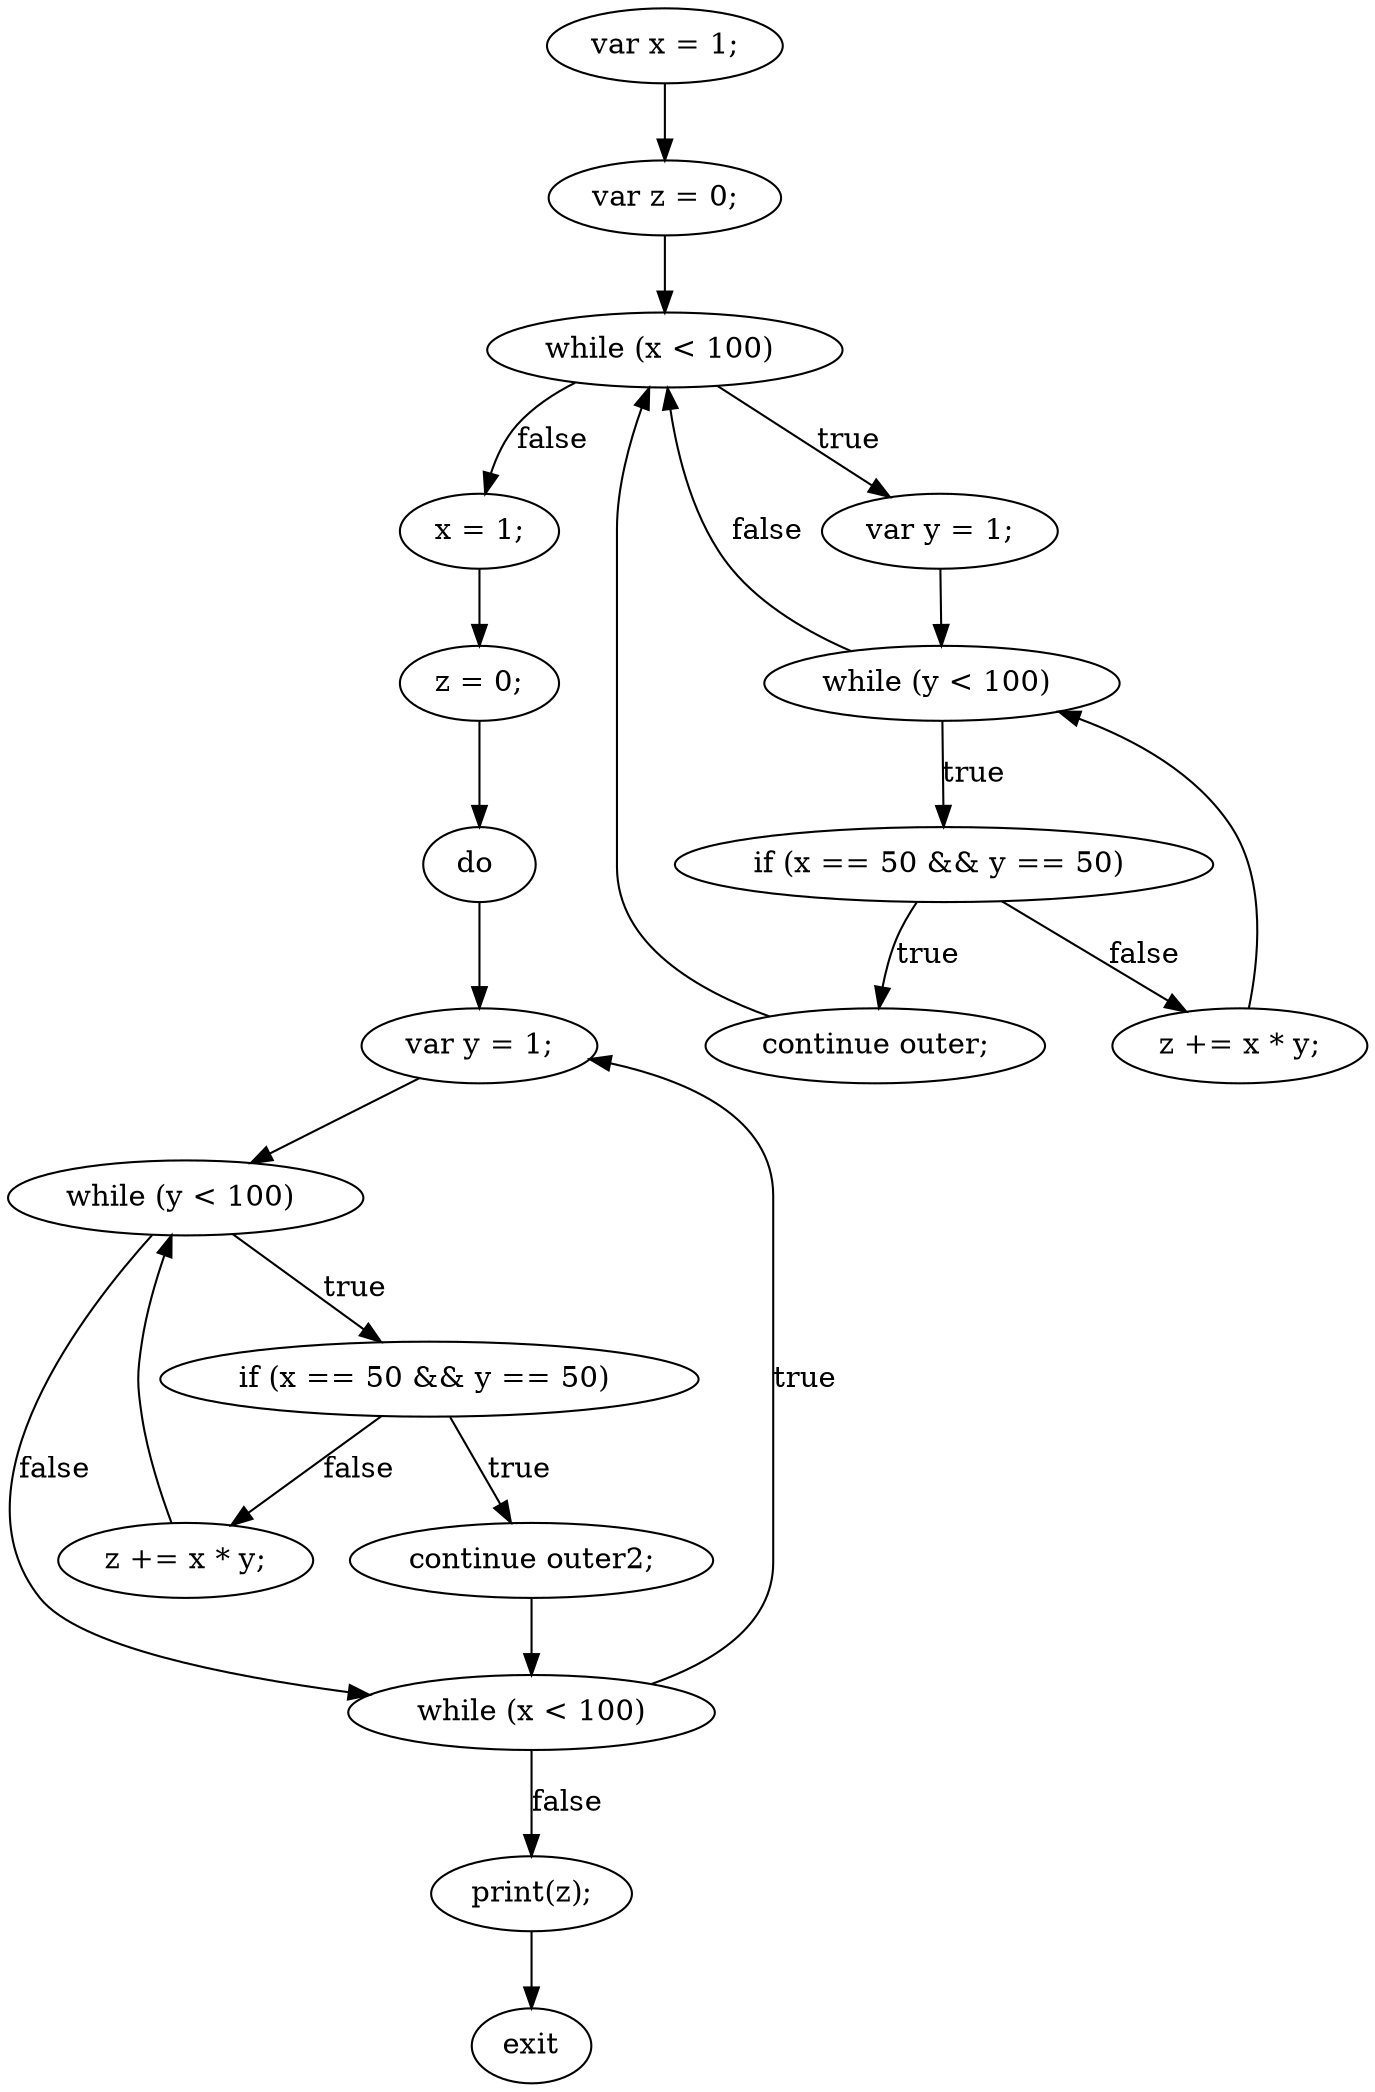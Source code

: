 digraph {
"0" [label="x = 1;\n"] 
"1" [label="do "] 
"2" [label="if (x == 50 && y == 50) "] 
"3" [label="z += x * y;\n"] 
"4" [label="continue outer2;\n"] 
"5" [label="var y = 1;\n"] 
"6" [label="while (y < 100) "] 
"7" [label="continue outer;\n"] 
"8" [label="var y = 1;\n"] 
"9" [label="var z = 0;\n"] 
"10" [label="var x = 1;\n"] 
"11" [label="while (y < 100) "] 
"12" [label="exit"] 
"13" [label="if (x == 50 && y == 50) "] 
"14" [label="z += x * y;\n"] 
"15" [label="while (x < 100) "] 
"16" [label="z = 0;\n"] 
"17" [label=" while (x < 100) "] 
"18" [label="print(z);\n"] 
"0" -> "16" [label=""] 
"1" -> "8" [label=""] 
"2" -> "4" [label="true"] 
"2" -> "14" [label="false"] 
"3" -> "11" [label=""] 
"4" -> "17" [label=""] 
"5" -> "11" [label=""] 
"6" -> "17" [label="false"] 
"6" -> "2" [label="true"] 
"7" -> "15" [label=""] 
"8" -> "6" [label=""] 
"9" -> "15" [label=""] 
"10" -> "9" [label=""] 
"11" -> "15" [label="false"] 
"11" -> "13" [label="true"] 
"13" -> "7" [label="true"] 
"13" -> "3" [label="false"] 
"14" -> "6" [label=""] 
"15" -> "0" [label="false"] 
"15" -> "5" [label="true"] 
"16" -> "1" [label=""] 
"17" -> "18" [label="false"] 
"17" -> "8" [label="true"] 
"18" -> "12" [label=""] 
}
